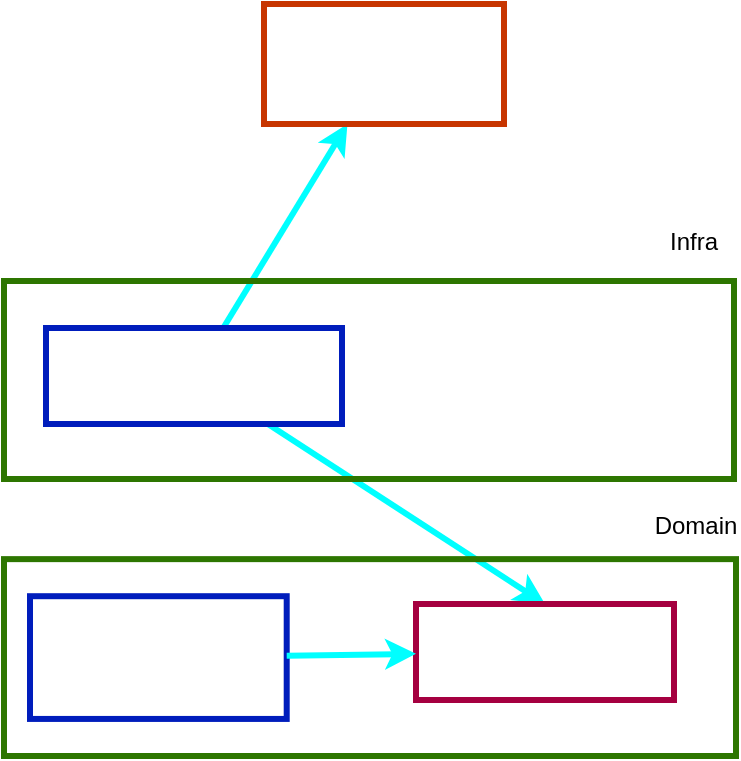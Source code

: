 <mxfile>
    <diagram id="7o1HNmeYyrCinwzWfVX5" name="Page-1">
        <mxGraphModel dx="398" dy="1632" grid="0" gridSize="10" guides="1" tooltips="1" connect="1" arrows="1" fold="1" page="1" pageScale="1" pageWidth="827" pageHeight="1169" math="0" shadow="0">
            <root>
                <mxCell id="0"/>
                <mxCell id="1" parent="0"/>
                <mxCell id="18" style="edgeStyle=none;html=1;entryX=0.5;entryY=0;entryDx=0;entryDy=0;strokeColor=#00FFFF;strokeWidth=3;" edge="1" parent="1" source="5" target="15">
                    <mxGeometry relative="1" as="geometry"/>
                </mxCell>
                <mxCell id="21" style="edgeStyle=none;html=1;strokeColor=#00FFFF;strokeWidth=3;" edge="1" parent="1" source="5" target="19">
                    <mxGeometry relative="1" as="geometry"/>
                </mxCell>
                <mxCell id="5" value="PgLoadLastEventRepo" style="rounded=0;whiteSpace=wrap;html=1;strokeWidth=3;fontColor=#ffffff;strokeColor=#001DBC;fillColor=none;" vertex="1" parent="1">
                    <mxGeometry x="105" y="-894" width="148" height="48" as="geometry"/>
                </mxCell>
                <mxCell id="10" value="" style="group" vertex="1" connectable="0" parent="1">
                    <mxGeometry x="84" y="-804" width="366" height="124" as="geometry"/>
                </mxCell>
                <mxCell id="2" value="" style="rounded=0;whiteSpace=wrap;html=1;strokeColor=#2D7600;fontColor=#ffffff;fillColor=none;strokeWidth=3;" vertex="1" parent="10">
                    <mxGeometry y="25.567" width="366.0" height="98.433" as="geometry"/>
                </mxCell>
                <mxCell id="8" value="Domain" style="text;html=1;strokeColor=none;fillColor=none;align=center;verticalAlign=middle;whiteSpace=wrap;rounded=0;" vertex="1" parent="10">
                    <mxGeometry x="325.89" y="3.835" width="40.11" height="10.227" as="geometry"/>
                </mxCell>
                <mxCell id="4" value="CheckLastEventStatus" style="rounded=0;whiteSpace=wrap;html=1;strokeWidth=3;fontColor=#ffffff;strokeColor=#001DBC;fillColor=none;" vertex="1" parent="10">
                    <mxGeometry x="13.0" y="44.103" width="128.351" height="61.361" as="geometry"/>
                </mxCell>
                <mxCell id="11" value="" style="group" vertex="1" connectable="0" parent="1">
                    <mxGeometry x="84" y="-944" width="365" height="125.5" as="geometry"/>
                </mxCell>
                <mxCell id="7" value="&lt;blockquote style=&quot;margin: 0 0 0 40px ; border: none ; padding: 0px&quot;&gt;&lt;blockquote style=&quot;margin: 0 0 0 40px ; border: none ; padding: 0px&quot;&gt;&lt;blockquote style=&quot;margin: 0 0 0 40px ; border: none ; padding: 0px&quot;&gt;&lt;blockquote style=&quot;margin: 0 0 0 40px ; border: none ; padding: 0px&quot;&gt;&lt;br&gt;&lt;/blockquote&gt;&lt;/blockquote&gt;&lt;/blockquote&gt;&lt;/blockquote&gt;" style="rounded=0;whiteSpace=wrap;html=1;strokeColor=#2D7600;fontColor=#ffffff;fillColor=none;strokeWidth=3;" vertex="1" parent="11">
                    <mxGeometry y="26.5" width="365" height="99" as="geometry"/>
                </mxCell>
                <mxCell id="9" value="Infra" style="text;html=1;strokeColor=none;fillColor=none;align=center;verticalAlign=middle;whiteSpace=wrap;rounded=0;" vertex="1" parent="11">
                    <mxGeometry x="325" y="3" width="40" height="8" as="geometry"/>
                </mxCell>
                <mxCell id="15" value="LoadLastEventRepo" style="rounded=0;whiteSpace=wrap;html=1;strokeWidth=3;fontColor=#ffffff;strokeColor=#A50040;fillColor=none;" vertex="1" parent="1">
                    <mxGeometry x="290" y="-756" width="129" height="48" as="geometry"/>
                </mxCell>
                <mxCell id="16" style="edgeStyle=none;html=1;strokeColor=#00FFFF;strokeWidth=3;" edge="1" parent="1" source="4" target="15">
                    <mxGeometry relative="1" as="geometry"/>
                </mxCell>
                <mxCell id="19" value="&lt;font color=&quot;#ffffff&quot;&gt;&lt;b&gt;TypeORM&lt;/b&gt;&lt;/font&gt;" style="rounded=0;whiteSpace=wrap;html=1;strokeColor=#C73500;strokeWidth=3;fontColor=#000000;fillColor=none;" vertex="1" parent="1">
                    <mxGeometry x="214" y="-1056" width="120" height="60" as="geometry"/>
                </mxCell>
            </root>
        </mxGraphModel>
    </diagram>
</mxfile>
